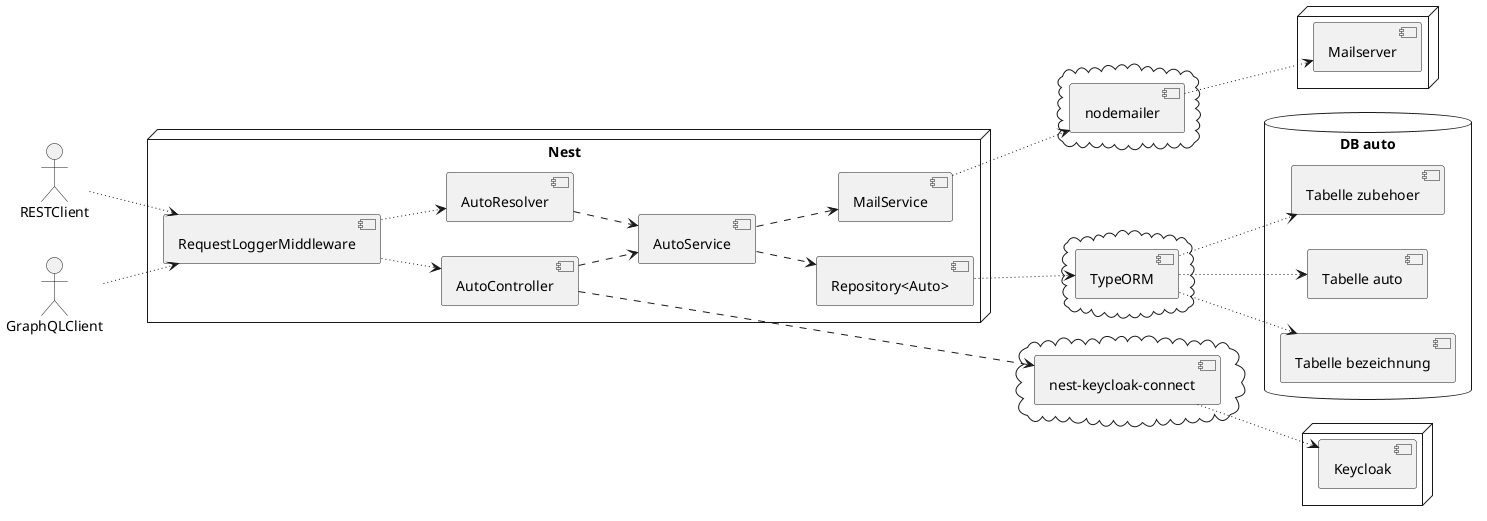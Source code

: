 ' Preview durch <Alt>d

@startuml Komponenten

left to right direction

actor RESTClient
actor GraphQLClient

node "Nest" {
  [RequestLoggerMiddleware]

  [AutoController]
  [AutoResolver]

  [AutoService]

  [Repository<Auto>]

  [MailService]
}


cloud {
    [TypeORM]
}

cloud {
    [nest-keycloak-connect]
}

cloud {
    [nodemailer]
}

database "DB auto" {
    [Tabelle auto]
    [Tabelle bezeichnung]
    [Tabelle zubehoer]
}

node {
    [Keycloak]
}

node {
    [Mailserver]
}

RESTClient ~~> [RequestLoggerMiddleware]
GraphQLClient ~~> [RequestLoggerMiddleware]

[RequestLoggerMiddleware] ~~> [AutoController]
[RequestLoggerMiddleware] ~~> [AutoResolver]

[AutoController] ..> [AutoService]
[AutoResolver] ..> [AutoService]
[AutoService] ..> [Repository<Auto>]

[Repository<Auto>] ~~> [TypeORM]
[TypeORM] ~~> [Tabelle auto]
[TypeORM] ~~> [Tabelle bezeichnung]
[TypeORM] ~~> [Tabelle zubehoer]

[AutoController] ..> [nest-keycloak-connect]
[nest-keycloak-connect] ~~> [Keycloak]

[AutoService] ..> [MailService]
[MailService] ~~> [nodemailer]
[nodemailer] ~~> [Mailserver]

[MailService] ~[hidden]~> [nest-keycloak-connect]

@enduml
